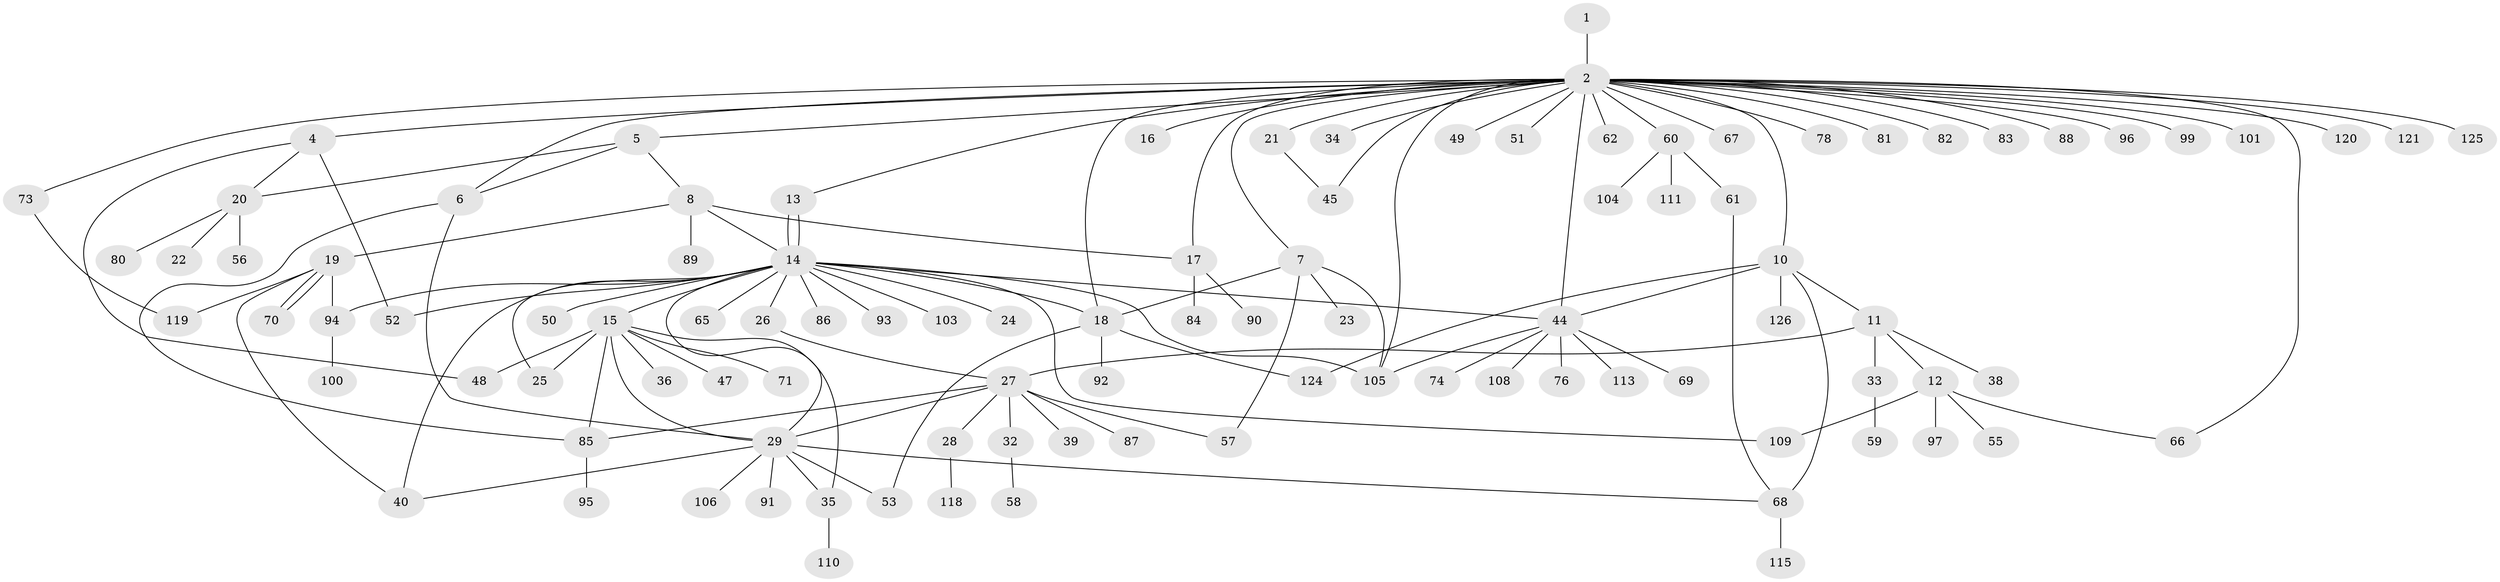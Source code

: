 // original degree distribution, {1: 0.5348837209302325, 13: 0.007751937984496124, 23: 0.007751937984496124, 2: 0.17829457364341086, 5: 0.023255813953488372, 4: 0.07751937984496124, 6: 0.031007751937984496, 21: 0.007751937984496124, 9: 0.015503875968992248, 7: 0.007751937984496124, 3: 0.09302325581395349, 10: 0.015503875968992248}
// Generated by graph-tools (version 1.1) at 2025/41/03/06/25 10:41:49]
// undirected, 101 vertices, 135 edges
graph export_dot {
graph [start="1"]
  node [color=gray90,style=filled];
  1;
  2 [super="+3"];
  4 [super="+46"];
  5 [super="+41"];
  6;
  7 [super="+127"];
  8 [super="+9"];
  10 [super="+114"];
  11 [super="+128"];
  12 [super="+42"];
  13 [super="+43"];
  14 [super="+77"];
  15 [super="+63"];
  16;
  17 [super="+123"];
  18 [super="+122"];
  19 [super="+37"];
  20 [super="+30"];
  21 [super="+31"];
  22;
  23;
  24;
  25;
  26;
  27 [super="+64"];
  28 [super="+79"];
  29 [super="+54"];
  32;
  33 [super="+116"];
  34 [super="+112"];
  35;
  36 [super="+98"];
  38;
  39;
  40;
  44 [super="+107"];
  45;
  47;
  48;
  49;
  50;
  51;
  52;
  53;
  55;
  56;
  57 [super="+102"];
  58;
  59;
  60 [super="+72"];
  61;
  62;
  65;
  66;
  67;
  68 [super="+75"];
  69;
  70;
  71;
  73;
  74;
  76;
  78;
  80;
  81;
  82;
  83;
  84;
  85 [super="+117"];
  86;
  87;
  88;
  89;
  90;
  91;
  92;
  93;
  94;
  95;
  96;
  97;
  99;
  100;
  101;
  103;
  104;
  105;
  106;
  108;
  109;
  110;
  111;
  113;
  115;
  118;
  119 [super="+129"];
  120;
  121;
  124;
  125;
  126;
  1 -- 2;
  2 -- 7;
  2 -- 10;
  2 -- 21;
  2 -- 51;
  2 -- 67;
  2 -- 73;
  2 -- 81;
  2 -- 82;
  2 -- 105;
  2 -- 121;
  2 -- 125;
  2 -- 66;
  2 -- 4;
  2 -- 5;
  2 -- 6;
  2 -- 13;
  2 -- 78;
  2 -- 16;
  2 -- 17;
  2 -- 83;
  2 -- 88;
  2 -- 96;
  2 -- 34;
  2 -- 99;
  2 -- 101;
  2 -- 44;
  2 -- 45;
  2 -- 49;
  2 -- 120;
  2 -- 60;
  2 -- 62;
  2 -- 18;
  4 -- 48;
  4 -- 20;
  4 -- 52;
  5 -- 6;
  5 -- 8;
  5 -- 20;
  6 -- 29;
  6 -- 85;
  7 -- 23;
  7 -- 57;
  7 -- 105;
  7 -- 18;
  8 -- 14;
  8 -- 19;
  8 -- 89;
  8 -- 17;
  10 -- 11;
  10 -- 124;
  10 -- 126;
  10 -- 68 [weight=2];
  10 -- 44;
  11 -- 12;
  11 -- 27;
  11 -- 33;
  11 -- 38;
  12 -- 55;
  12 -- 109;
  12 -- 97;
  12 -- 66;
  13 -- 14;
  13 -- 14;
  14 -- 15;
  14 -- 18;
  14 -- 24;
  14 -- 25;
  14 -- 26;
  14 -- 29;
  14 -- 40;
  14 -- 44;
  14 -- 50;
  14 -- 52;
  14 -- 65;
  14 -- 86;
  14 -- 93;
  14 -- 94;
  14 -- 103 [weight=2];
  14 -- 105;
  14 -- 109;
  15 -- 25;
  15 -- 29;
  15 -- 35;
  15 -- 36;
  15 -- 47;
  15 -- 71;
  15 -- 48;
  15 -- 85;
  17 -- 84;
  17 -- 90;
  18 -- 53;
  18 -- 92;
  18 -- 124;
  19 -- 40;
  19 -- 70;
  19 -- 70;
  19 -- 94;
  19 -- 119;
  20 -- 22;
  20 -- 56;
  20 -- 80;
  21 -- 45;
  26 -- 27;
  27 -- 28;
  27 -- 29;
  27 -- 32;
  27 -- 39;
  27 -- 57;
  27 -- 85;
  27 -- 87;
  28 -- 118;
  29 -- 40;
  29 -- 53;
  29 -- 68;
  29 -- 91;
  29 -- 106;
  29 -- 35;
  32 -- 58;
  33 -- 59;
  35 -- 110;
  44 -- 69;
  44 -- 74;
  44 -- 76;
  44 -- 105;
  44 -- 108;
  44 -- 113;
  60 -- 61;
  60 -- 104;
  60 -- 111;
  61 -- 68;
  68 -- 115;
  73 -- 119;
  85 -- 95;
  94 -- 100;
}
